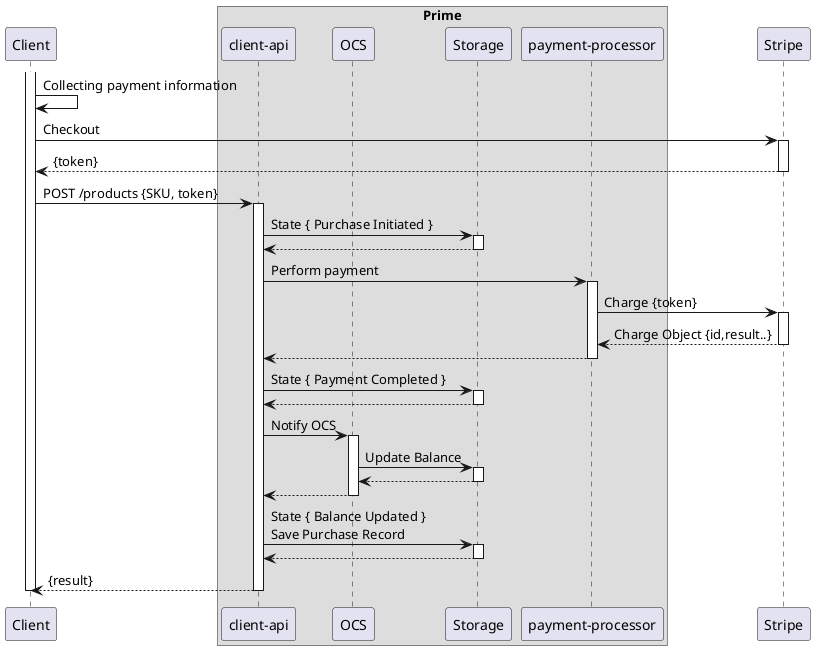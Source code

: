 @startuml
participant Client

box "Prime"
    participant "client-api"
    participant OCS
    participant Storage
    participant "payment-processor"
end box
participant Stripe

activate Client
  Client -> Client : Collecting payment information

  Client -> Stripe : Checkout
  activate Stripe
  Client <-- Stripe: {token}
  deactivate Stripe

  Client -> "client-api": POST /products {SKU, token}
  activate "client-api"

    "client-api" -> Storage : State { Purchase Initiated }
    activate Storage
    "client-api" <-- Storage
    deactivate Storage

    "client-api" -> "payment-processor" : Perform payment
    activate "payment-processor"

      "payment-processor" -> Stripe: Charge {token}
      activate Stripe
      "payment-processor" <-- Stripe : Charge Object {id,result..}
      deactivate Stripe

    "client-api" <-- "payment-processor"
    deactivate "payment-processor"

    "client-api" -> Storage : State { Payment Completed }
    activate Storage
    "client-api" <-- Storage
    deactivate Storage

    "client-api" -> OCS : Notify OCS
    activate OCS

        OCS -> Storage : Update Balance
        activate Storage
        OCS <-- Storage
        deactivate Storage

    "client-api" <-- OCS
    deactivate OCS

    "client-api" -> Storage : State { Balance Updated } \nSave Purchase Record
    activate Storage
    "client-api" <-- Storage
    deactivate Storage


  Client <-- "client-api": {result}
  deactivate "client-api"

deactivate Client

@enduml
